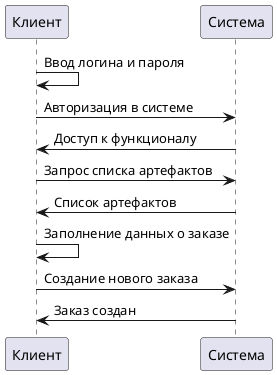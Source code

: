 
@startuml

Клиент->Клиент: Ввод логина и пароля

Клиент-> Система: Авторизация в системе
Система-> Клиент: Доступ к функционалу

Клиент-> Система: Запрос списка артефактов
Система-> Клиент: Список артефактов

Клиент -> Клиент: Заполнение данных о заказе

Клиент -> Система: Создание нового заказа
Система -> Клиент: Заказ создан

@enduml


//@startuml
// Клиент-> Система: Авторизация в системе
// Система-> Клиент: Доступ к функционалу

// Клиент -> Система: создать заказ
// Система -> Барыга: уведомление о заказе

// Барыга -> Клиент: Принять заказ
// Барыга -> Сталкер: Предложить заказ
// Сталкер -> Барыга: Принять заказ

// Сталкер->Барыга: Выполнить заказ
// Барыга -> Клиент: Выполнить заказ

// Клиент-> Система: оплатить заказ
// @enduml

